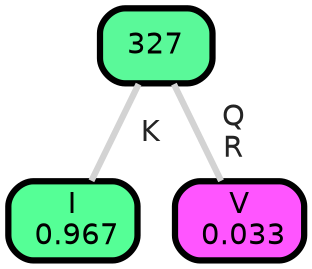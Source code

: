 graph Tree {
node [shape=box, style="filled, rounded",color="black",penwidth="3",fontcolor="black",                 fontname=helvetica] ;
graph [ranksep="0 equally", splines=straight,                 bgcolor=transparent, dpi=200] ;
edge [fontname=helvetica, fontweight=bold,fontcolor=grey14,color=lightgray] ;
0 [label="I
 0.967", fillcolor="#55ff96"] ;
1 [label="327", fillcolor="#5af999"] ;
2 [label="V
 0.033", fillcolor="#ff55ff"] ;
1 -- 0 [label=" K",penwidth=3] ;
1 -- 2 [label=" Q\n R",penwidth=3] ;
{rank = same;}}
